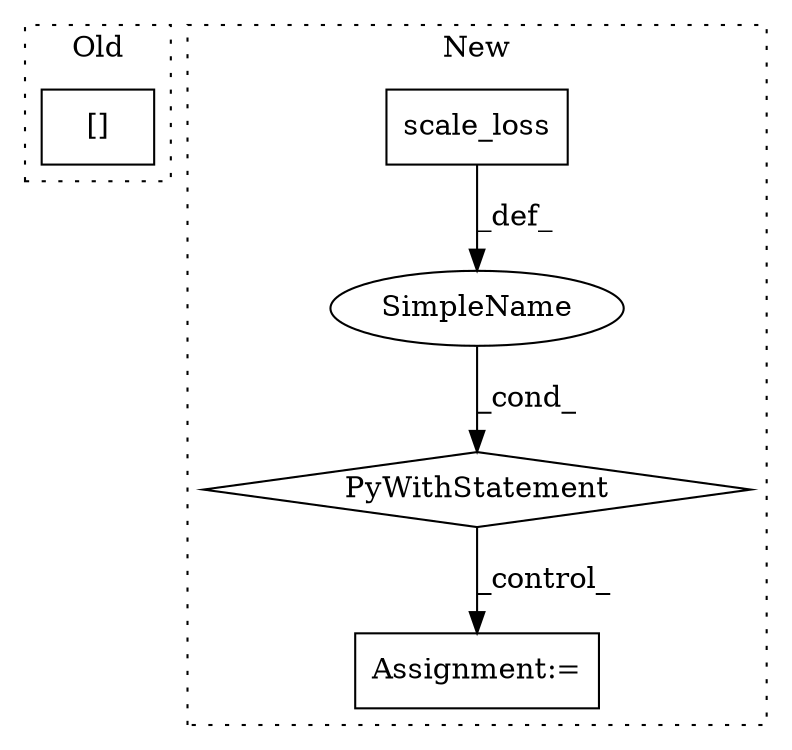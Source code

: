 digraph G {
subgraph cluster0 {
1 [label="[]" a="2" s="7190,7196" l="5,1" shape="box"];
label = "Old";
style="dotted";
}
subgraph cluster1 {
2 [label="scale_loss" a="32" s="7734,7759" l="11,1" shape="box"];
3 [label="PyWithStatement" a="104" s="7720,7760" l="10,2" shape="diamond"];
4 [label="SimpleName" a="42" s="" l="" shape="ellipse"];
5 [label="Assignment:=" a="7" s="7784" l="11" shape="box"];
label = "New";
style="dotted";
}
2 -> 4 [label="_def_"];
3 -> 5 [label="_control_"];
4 -> 3 [label="_cond_"];
}